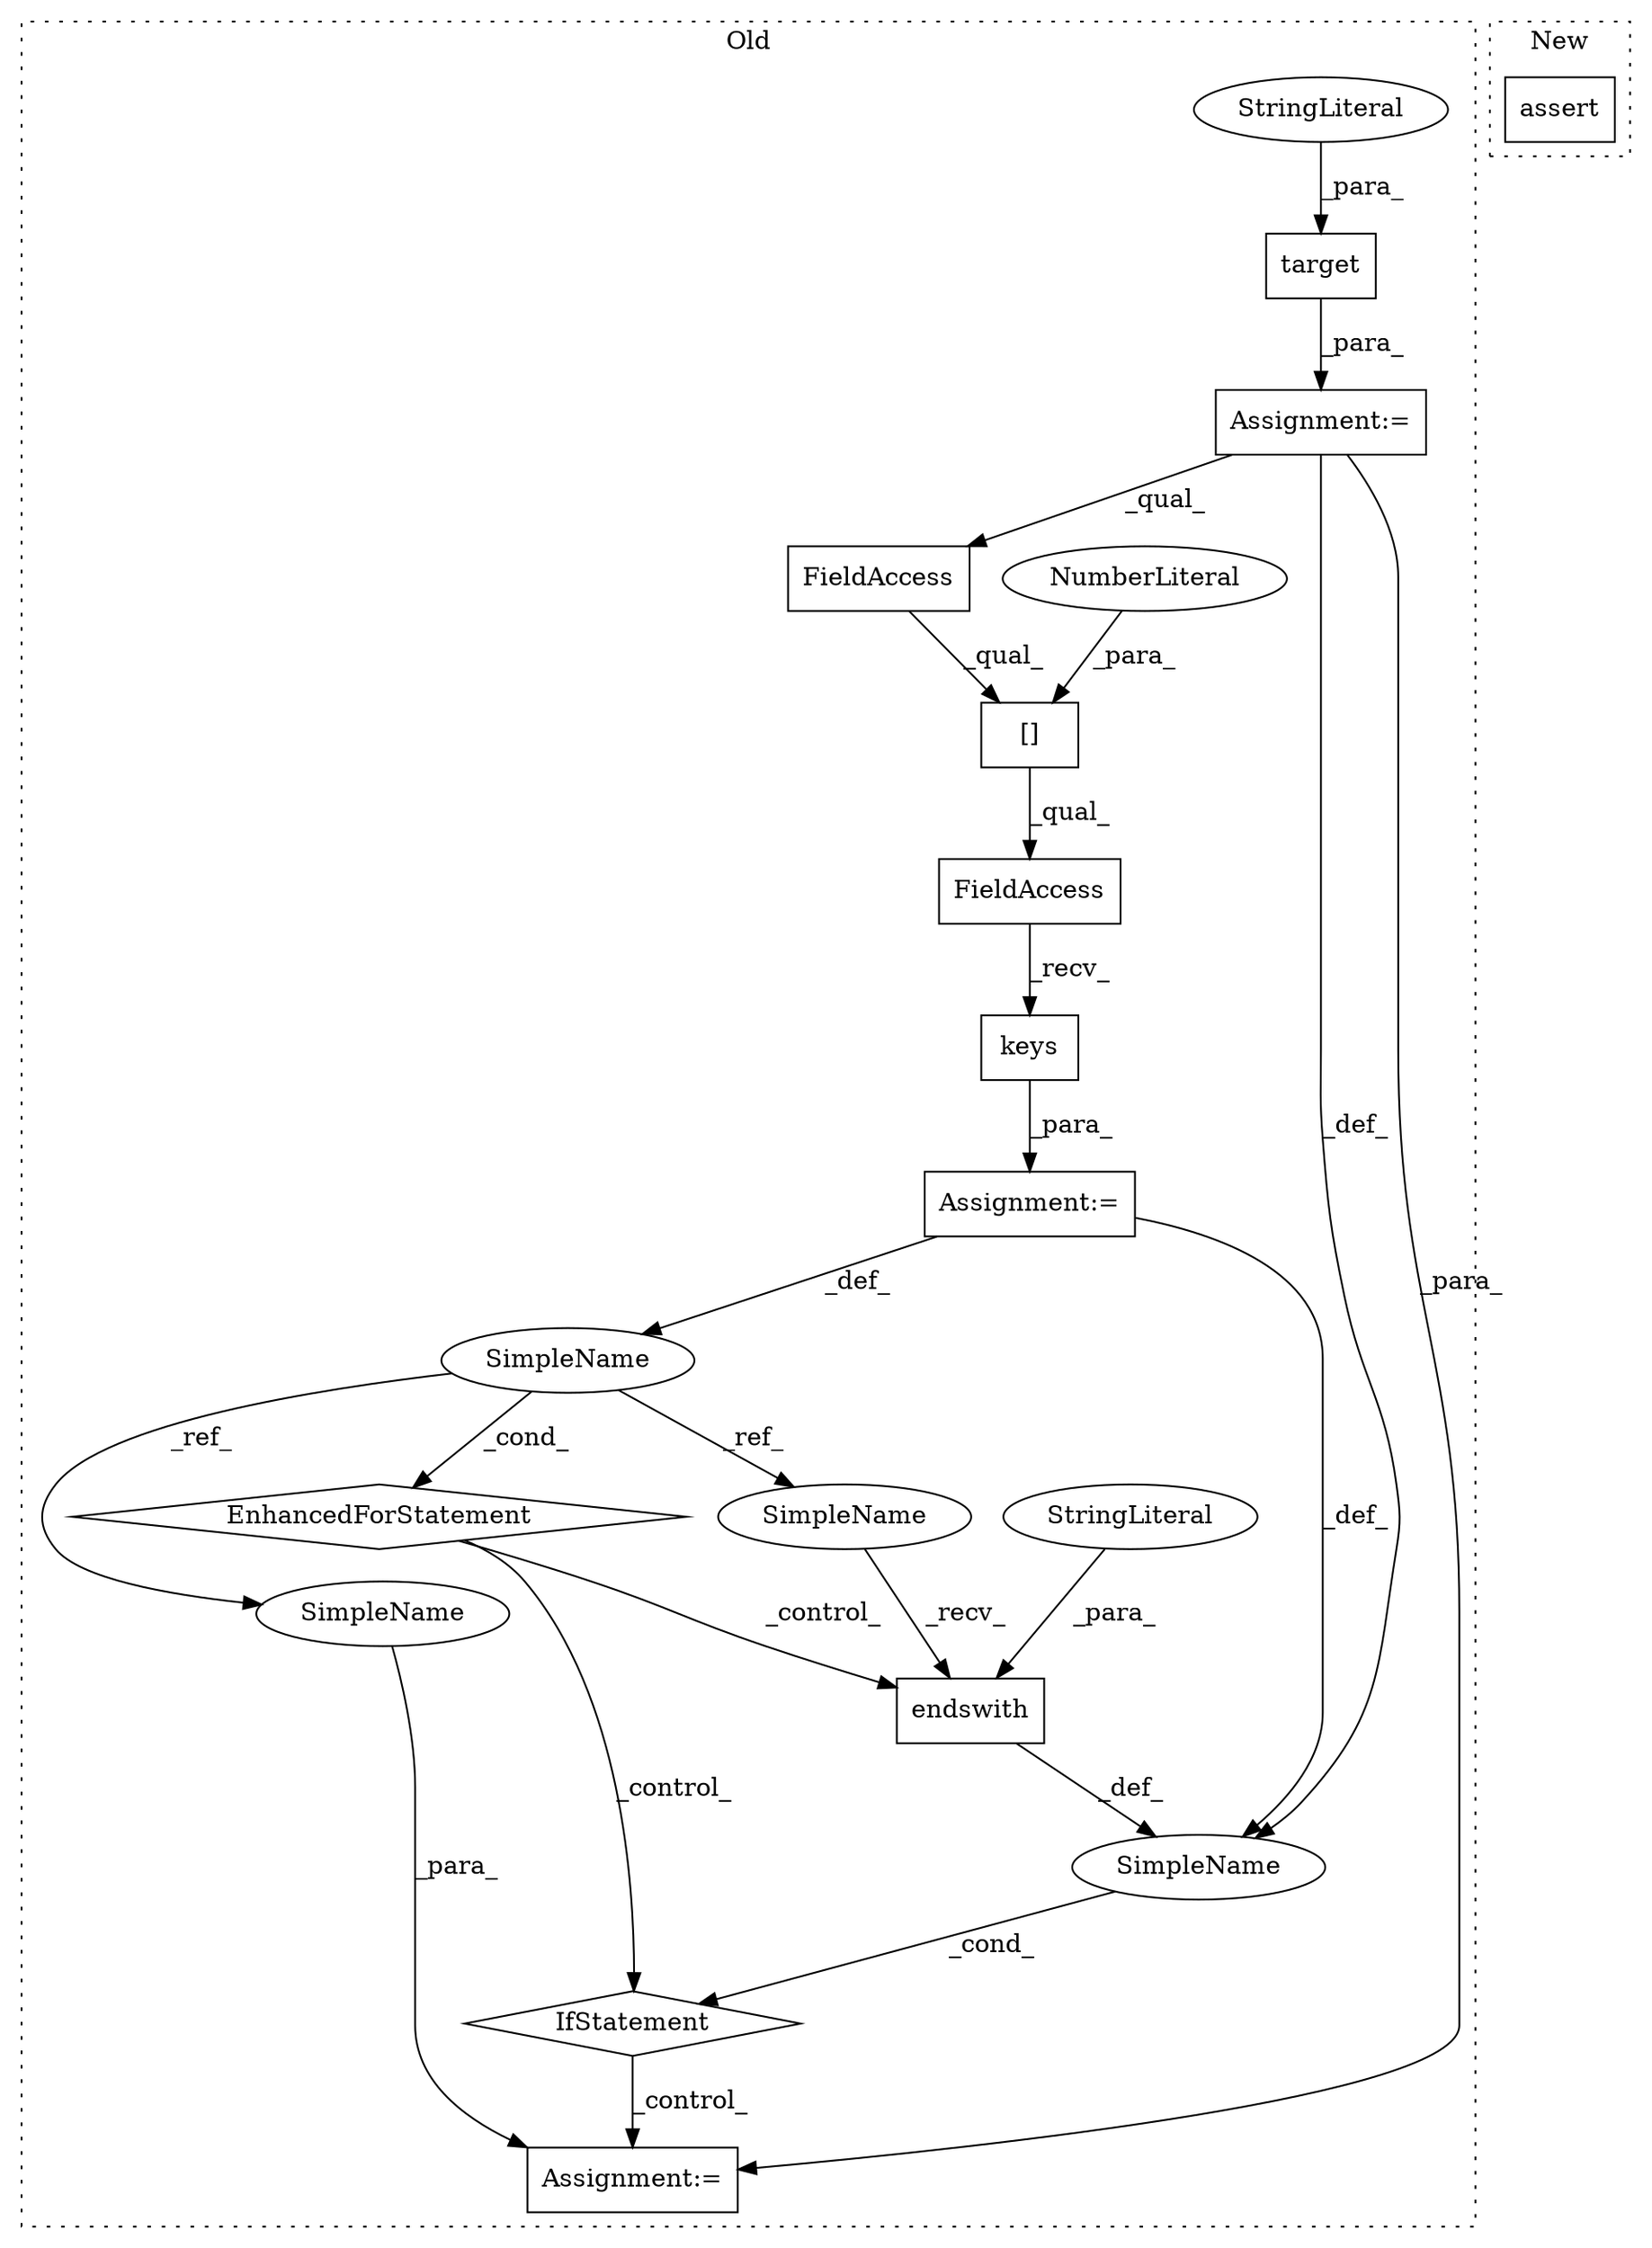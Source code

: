 digraph G {
subgraph cluster0 {
1 [label="endswith" a="32" s="8814,8862" l="9,1" shape="box"];
3 [label="EnhancedForStatement" a="70" s="8708,8798" l="53,2" shape="diamond"];
4 [label="SimpleName" a="42" s="8765" l="1" shape="ellipse"];
5 [label="StringLiteral" a="45" s="8823" l="39" shape="ellipse"];
6 [label="IfStatement" a="25" s="8808,8863" l="4,2" shape="diamond"];
7 [label="Assignment:=" a="7" s="8708,8798" l="53,2" shape="box"];
8 [label="keys" a="32" s="8792" l="6" shape="box"];
9 [label="FieldAccess" a="22" s="8769" l="22" shape="box"];
10 [label="[]" a="2" s="8769,8782" l="12,1" shape="box"];
11 [label="NumberLiteral" a="34" s="8781" l="1" shape="ellipse"];
12 [label="FieldAccess" a="22" s="8769" l="11" shape="box"];
13 [label="SimpleName" a="42" s="" l="" shape="ellipse"];
14 [label="Assignment:=" a="7" s="8886" l="1" shape="box"];
15 [label="Assignment:=" a="7" s="8657" l="1" shape="box"];
16 [label="target" a="32" s="8663,8701" l="7,1" shape="box"];
17 [label="StringLiteral" a="45" s="8670" l="31" shape="ellipse"];
18 [label="SimpleName" a="42" s="8887" l="1" shape="ellipse"];
19 [label="SimpleName" a="42" s="8812" l="1" shape="ellipse"];
label = "Old";
style="dotted";
}
subgraph cluster1 {
2 [label="assert" a="32" s="6627,6657" l="12,1" shape="box"];
label = "New";
style="dotted";
}
1 -> 13 [label="_def_"];
3 -> 6 [label="_control_"];
3 -> 1 [label="_control_"];
4 -> 3 [label="_cond_"];
4 -> 18 [label="_ref_"];
4 -> 19 [label="_ref_"];
5 -> 1 [label="_para_"];
6 -> 14 [label="_control_"];
7 -> 4 [label="_def_"];
7 -> 13 [label="_def_"];
8 -> 7 [label="_para_"];
9 -> 8 [label="_recv_"];
10 -> 9 [label="_qual_"];
11 -> 10 [label="_para_"];
12 -> 10 [label="_qual_"];
13 -> 6 [label="_cond_"];
15 -> 14 [label="_para_"];
15 -> 13 [label="_def_"];
15 -> 12 [label="_qual_"];
16 -> 15 [label="_para_"];
17 -> 16 [label="_para_"];
18 -> 14 [label="_para_"];
19 -> 1 [label="_recv_"];
}